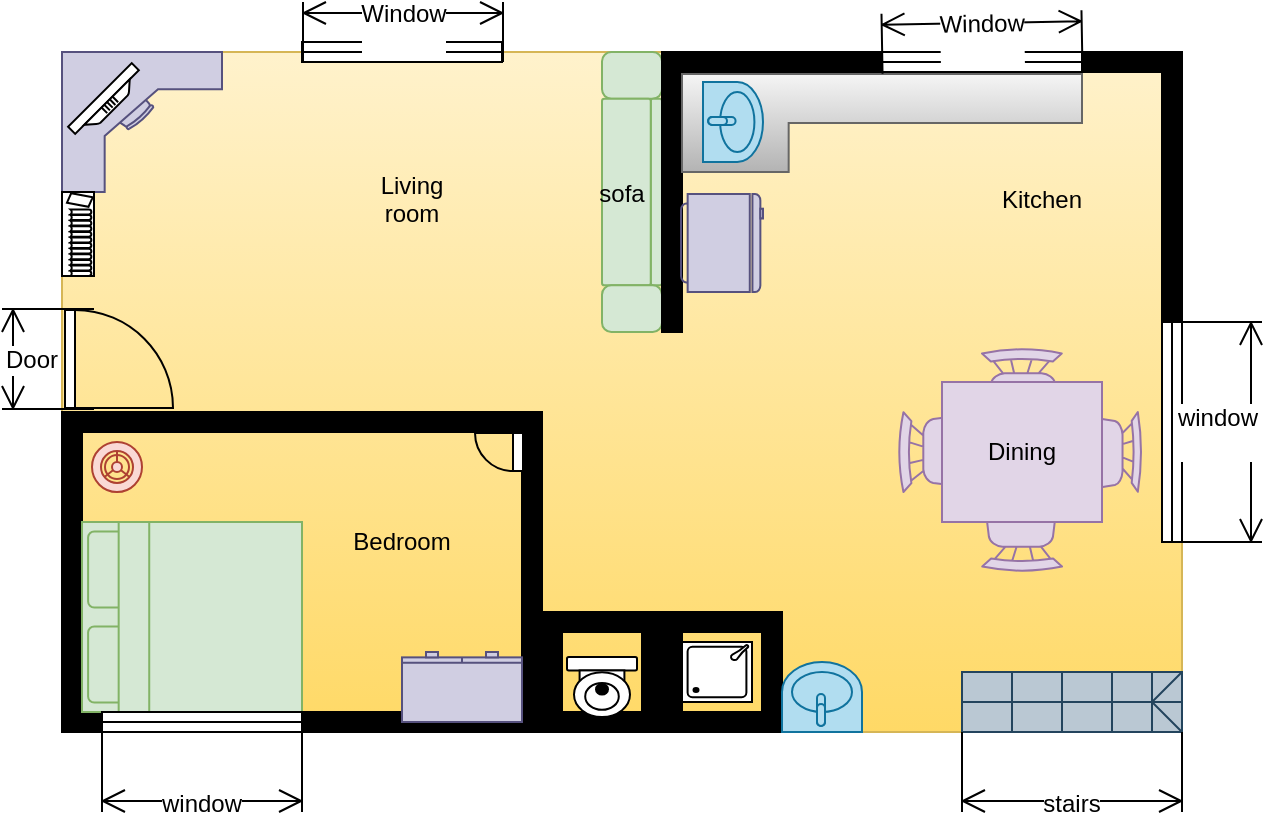 <mxfile version="10.5.9" type="github"><diagram id="EuDX_76jQ3_SUqjETyCA" name="Page-1"><mxGraphModel dx="914" dy="535" grid="1" gridSize="10" guides="1" tooltips="0" connect="1" arrows="1" fold="1" page="1" pageScale="1" pageWidth="850" pageHeight="1100" math="0" shadow="0"><root><mxCell id="0"/><mxCell id="1" parent="0"/><mxCell id="qUUHmf_rdUBbzZw7Ztoj-8" value="" style="rounded=0;whiteSpace=wrap;html=1;gradientColor=#ffd966;fillColor=#fff2cc;strokeColor=#d6b656;" parent="1" vertex="1"><mxGeometry x="120" y="350" width="560" height="340" as="geometry"/></mxCell><mxCell id="qUUHmf_rdUBbzZw7Ztoj-10" value="" style="verticalLabelPosition=bottom;html=1;verticalAlign=top;align=center;shape=mxgraph.floorplan.room;fillColor=#000000;" parent="1" vertex="1"><mxGeometry x="120" y="530" width="240" height="160" as="geometry"/></mxCell><object label="" placeholders="1" Door="door no 1" id="qUUHmf_rdUBbzZw7Ztoj-16"><mxCell style="verticalLabelPosition=bottom;html=1;verticalAlign=top;align=center;shape=mxgraph.floorplan.doorLeft;aspect=fixed;fillColor=#FFFFFF;direction=north;" parent="1" vertex="1"><mxGeometry x="121.5" y="479" width="52" height="49" as="geometry"/></mxCell></object><object label="" sofa="" id="qUUHmf_rdUBbzZw7Ztoj-22"><mxCell style="verticalLabelPosition=bottom;html=1;verticalAlign=top;align=center;shape=mxgraph.floorplan.sofa;fillColor=#d5e8d4;direction=south;strokeColor=#82b366;" parent="1" vertex="1"><mxGeometry x="390" y="350" width="30" height="140" as="geometry"/></mxCell></object><mxCell id="qUUHmf_rdUBbzZw7Ztoj-23" value="" style="verticalLabelPosition=bottom;html=1;verticalAlign=top;align=center;shape=mxgraph.floorplan.wallU;fillColor=#000000;" parent="1" vertex="1"><mxGeometry x="420" y="350" width="260" height="140" as="geometry"/></mxCell><mxCell id="qUUHmf_rdUBbzZw7Ztoj-29" value="" style="verticalLabelPosition=bottom;html=1;verticalAlign=top;align=center;shape=mxgraph.floorplan.room;fillColor=#000000;" parent="1" vertex="1"><mxGeometry x="360" y="630" width="60" height="60" as="geometry"/></mxCell><mxCell id="qUUHmf_rdUBbzZw7Ztoj-30" value="" style="verticalLabelPosition=bottom;html=1;verticalAlign=top;align=center;shape=mxgraph.floorplan.room;fillColor=#000000;" parent="1" vertex="1"><mxGeometry x="420" y="630" width="60" height="60" as="geometry"/></mxCell><mxCell id="qUUHmf_rdUBbzZw7Ztoj-31" value="" style="verticalLabelPosition=bottom;html=1;verticalAlign=top;align=center;shape=mxgraph.floorplan.sink_1;fillColor=#b1ddf0;strokeColor=#10739e;direction=west;" parent="1" vertex="1"><mxGeometry x="480" y="655" width="40" height="35" as="geometry"/></mxCell><mxCell id="qUUHmf_rdUBbzZw7Ztoj-32" value="" style="verticalLabelPosition=bottom;html=1;verticalAlign=top;align=center;shape=mxgraph.floorplan.toilet;fillColor=#FFFFFF;" parent="1" vertex="1"><mxGeometry x="372.5" y="652.5" width="35" height="30" as="geometry"/></mxCell><mxCell id="qUUHmf_rdUBbzZw7Ztoj-35" value="" style="verticalLabelPosition=bottom;html=1;verticalAlign=top;align=center;shape=mxgraph.floorplan.desk_corner;fillColor=#d0cee2;strokeColor=#56517e;" parent="1" vertex="1"><mxGeometry x="120" y="350" width="80" height="70" as="geometry"/></mxCell><mxCell id="qUUHmf_rdUBbzZw7Ztoj-37" value="" style="verticalLabelPosition=bottom;html=1;verticalAlign=top;align=center;shape=mxgraph.floorplan.dresser;direction=west;fillColor=#d0cee2;strokeColor=#56517e;" parent="1" vertex="1"><mxGeometry x="290" y="650" width="60" height="35" as="geometry"/></mxCell><mxCell id="qUUHmf_rdUBbzZw7Ztoj-44" value="" style="verticalLabelPosition=bottom;html=1;verticalAlign=top;align=center;shape=mxgraph.floorplan.chair;shadow=0;fillColor=#e1d5e7;strokeColor=#9673a6;" parent="1" vertex="1"><mxGeometry x="580" y="498" width="40" height="52" as="geometry"/></mxCell><mxCell id="qUUHmf_rdUBbzZw7Ztoj-45" value="" style="verticalLabelPosition=bottom;html=1;verticalAlign=top;align=center;shape=mxgraph.floorplan.chair;shadow=0;direction=west;fillColor=#e1d5e7;strokeColor=#9673a6;" parent="1" vertex="1"><mxGeometry x="580" y="558" width="40" height="52" as="geometry"/></mxCell><mxCell id="qUUHmf_rdUBbzZw7Ztoj-46" value="" style="verticalLabelPosition=bottom;html=1;verticalAlign=top;align=center;shape=mxgraph.floorplan.chair;shadow=0;direction=north;fillColor=#e1d5e7;strokeColor=#9673a6;" parent="1" vertex="1"><mxGeometry x="538" y="530" width="52" height="40" as="geometry"/></mxCell><mxCell id="qUUHmf_rdUBbzZw7Ztoj-47" value="" style="verticalLabelPosition=bottom;html=1;verticalAlign=top;align=center;shape=mxgraph.floorplan.chair;shadow=0;direction=south;fillColor=#e1d5e7;strokeColor=#9673a6;" parent="1" vertex="1"><mxGeometry x="620" y="530" width="40" height="40" as="geometry"/></mxCell><mxCell id="qUUHmf_rdUBbzZw7Ztoj-48" value="" style="shape=rect;shadow=0;fillColor=#e1d5e7;strokeColor=#9673a6;" parent="1" vertex="1"><mxGeometry x="560" y="515" width="80" height="70" as="geometry"/></mxCell><mxCell id="qUUHmf_rdUBbzZw7Ztoj-49" value="" style="verticalLabelPosition=bottom;html=1;verticalAlign=top;align=center;shape=mxgraph.floorplan.bed_double;fillColor=#d5e8d4;direction=north;strokeColor=#82b366;" parent="1" vertex="1"><mxGeometry x="130" y="585" width="110" height="95" as="geometry"/></mxCell><mxCell id="qUUHmf_rdUBbzZw7Ztoj-50" value="" style="verticalLabelPosition=bottom;html=1;verticalAlign=top;align=center;shape=mxgraph.floorplan.refrigerator;fillColor=#d0cee2;direction=north;strokeColor=#56517e;" parent="1" vertex="1"><mxGeometry x="429.5" y="421" width="41" height="49" as="geometry"/></mxCell><mxCell id="qUUHmf_rdUBbzZw7Ztoj-51" value="" style="verticalLabelPosition=bottom;html=1;verticalAlign=top;align=center;shape=mxgraph.floorplan.floor_lamp;fillColor=#fad9d5;strokeColor=#ae4132;" parent="1" vertex="1"><mxGeometry x="135" y="545" width="25" height="25" as="geometry"/></mxCell><mxCell id="qUUHmf_rdUBbzZw7Ztoj-52" value="" style="verticalLabelPosition=bottom;html=1;verticalAlign=top;align=center;shape=mxgraph.floorplan.flat_tv;fillColor=#FFFFFF;direction=west;rotation=-45;" parent="1" vertex="1"><mxGeometry x="120" y="370" width="45" height="10" as="geometry"/></mxCell><mxCell id="qUUHmf_rdUBbzZw7Ztoj-56" value="" style="verticalLabelPosition=bottom;html=1;verticalAlign=top;align=center;shape=mxgraph.floorplan.window;fillColor=#ffffff;" parent="1" vertex="1"><mxGeometry x="240" y="345" width="100" height="10" as="geometry"/></mxCell><mxCell id="qUUHmf_rdUBbzZw7Ztoj-58" value="" style="verticalLabelPosition=bottom;html=1;verticalAlign=top;align=center;shape=mxgraph.floorplan.window;fillColor=#ffffff;" parent="1" vertex="1"><mxGeometry x="140" y="680" width="100" height="10" as="geometry"/></mxCell><mxCell id="qUUHmf_rdUBbzZw7Ztoj-59" value="" style="verticalLabelPosition=bottom;html=1;verticalAlign=top;align=center;shape=mxgraph.floorplan.window;fillColor=#ffffff;" parent="1" vertex="1"><mxGeometry x="530" y="350" width="100" height="10" as="geometry"/></mxCell><mxCell id="qUUHmf_rdUBbzZw7Ztoj-60" value="" style="verticalLabelPosition=bottom;html=1;verticalAlign=top;align=center;shape=mxgraph.floorplan.stairsRest;fillColor=#bac8d3;strokeColor=#23445d;" parent="1" vertex="1"><mxGeometry x="570" y="660" width="110" height="30" as="geometry"/></mxCell><mxCell id="qUUHmf_rdUBbzZw7Ztoj-61" value="" style="verticalLabelPosition=bottom;html=1;verticalAlign=top;align=center;shape=mxgraph.floorplan.bookcase;direction=north;" parent="1" vertex="1"><mxGeometry x="120" y="420" width="16" height="42" as="geometry"/></mxCell><mxCell id="qUUHmf_rdUBbzZw7Ztoj-63" value="" style="verticalLabelPosition=bottom;html=1;verticalAlign=top;align=center;shape=mxgraph.floorplan.desk_corner_2;fillColor=#f5f5f5;gradientColor=#b3b3b3;strokeColor=#666666;" parent="1" vertex="1"><mxGeometry x="430" y="361" width="200" height="49" as="geometry"/></mxCell><mxCell id="qUUHmf_rdUBbzZw7Ztoj-64" value="" style="verticalLabelPosition=bottom;html=1;verticalAlign=top;align=center;shape=mxgraph.floorplan.sink_1;fillColor=#b1ddf0;direction=north;strokeColor=#10739e;" parent="1" vertex="1"><mxGeometry x="440.5" y="365" width="30" height="40" as="geometry"/></mxCell><mxCell id="qUUHmf_rdUBbzZw7Ztoj-66" value="Bedroom" style="text;html=1;strokeColor=none;fillColor=none;align=center;verticalAlign=middle;whiteSpace=wrap;rounded=0;" parent="1" vertex="1"><mxGeometry x="270" y="585" width="40" height="20" as="geometry"/></mxCell><mxCell id="qUUHmf_rdUBbzZw7Ztoj-67" value="Living room&lt;br&gt;&lt;br&gt;" style="text;html=1;strokeColor=none;fillColor=none;align=center;verticalAlign=middle;whiteSpace=wrap;rounded=0;" parent="1" vertex="1"><mxGeometry x="275" y="421" width="40" height="20" as="geometry"/></mxCell><mxCell id="qUUHmf_rdUBbzZw7Ztoj-68" value="Kitchen&lt;br&gt;&lt;br&gt;" style="text;html=1;strokeColor=none;fillColor=none;align=center;verticalAlign=middle;whiteSpace=wrap;rounded=0;" parent="1" vertex="1"><mxGeometry x="590" y="421" width="40" height="20" as="geometry"/></mxCell><mxCell id="qUUHmf_rdUBbzZw7Ztoj-72" value="Dining" style="text;html=1;strokeColor=none;fillColor=none;align=center;verticalAlign=middle;whiteSpace=wrap;rounded=0;" parent="1" vertex="1"><mxGeometry x="580" y="540" width="40" height="20" as="geometry"/></mxCell><mxCell id="qUUHmf_rdUBbzZw7Ztoj-73" value="" style="verticalLabelPosition=bottom;html=1;verticalAlign=top;align=center;shape=mxgraph.floorplan.window;fillColor=#ffffff;direction=south;" parent="1" vertex="1"><mxGeometry x="670" y="485" width="10" height="110" as="geometry"/></mxCell><mxCell id="qUUHmf_rdUBbzZw7Ztoj-74" value="" style="verticalLabelPosition=bottom;html=1;verticalAlign=top;align=center;shape=mxgraph.floorplan.shower;fillColor=#FFFFFF;" parent="1" vertex="1"><mxGeometry x="430" y="645" width="35" height="30" as="geometry"/></mxCell><mxCell id="SdEOXpZd8hUNsk_DtL-Y-1" value="" style="verticalLabelPosition=bottom;html=1;verticalAlign=top;align=center;shape=mxgraph.floorplan.doorLeft;aspect=fixed;fillColor=#FFFFFF;direction=south;" parent="1" vertex="1"><mxGeometry x="330.5" y="540.5" width="20" height="19" as="geometry"/></mxCell><mxCell id="SdEOXpZd8hUNsk_DtL-Y-2" value="Door" style="shape=dimension;direction=south;whiteSpace=wrap;html=1;align=left;points=[];verticalAlign=middle;labelBackgroundColor=#ffffff;fillColor=#FFFFFF;" parent="1" vertex="1"><mxGeometry x="90" y="478.5" width="46" height="50" as="geometry"/></mxCell><mxCell id="uXey5_bx7kA_lwZD4TW4-2" value="Window&lt;br&gt;&lt;br&gt;" style="shape=dimension;direction=west;whiteSpace=wrap;html=1;align=center;points=[];verticalAlign=top;spacingTop=-8;labelBackgroundColor=#ffffff;fillColor=#FFFFFF;" parent="1" vertex="1"><mxGeometry x="240.5" y="325" width="100" height="30" as="geometry"/></mxCell><mxCell id="uXey5_bx7kA_lwZD4TW4-4" value="Window&lt;br&gt;&lt;br&gt;" style="shape=dimension;direction=west;whiteSpace=wrap;html=1;align=center;points=[];verticalAlign=top;spacingTop=-8;labelBackgroundColor=#ffffff;fillColor=#FFFFFF;rotation=-1;" parent="1" vertex="1"><mxGeometry x="530" y="330" width="100" height="30" as="geometry"/></mxCell><mxCell id="uXey5_bx7kA_lwZD4TW4-6" value="window&lt;br&gt;&lt;br&gt;" style="shape=dimension;direction=north;whiteSpace=wrap;html=1;align=right;points=[];verticalAlign=middle;labelBackgroundColor=#ffffff;fillColor=#FFFFFF;" parent="1" vertex="1"><mxGeometry x="680" y="485" width="40" height="110" as="geometry"/></mxCell><mxCell id="uXey5_bx7kA_lwZD4TW4-7" value="stairs" style="shape=dimension;whiteSpace=wrap;html=1;align=center;points=[];verticalAlign=bottom;spacingBottom=-5;labelBackgroundColor=#ffffff;fillColor=#FFFFFF;" parent="1" vertex="1"><mxGeometry x="570" y="690" width="110" height="40" as="geometry"/></mxCell><mxCell id="uXey5_bx7kA_lwZD4TW4-9" value="window" style="shape=dimension;whiteSpace=wrap;html=1;align=center;points=[];verticalAlign=bottom;spacingBottom=-5;labelBackgroundColor=#ffffff;fillColor=#FFFFFF;" parent="1" vertex="1"><mxGeometry x="140" y="690" width="100" height="40" as="geometry"/></mxCell><mxCell id="uXey5_bx7kA_lwZD4TW4-11" value="sofa" style="text;html=1;strokeColor=none;fillColor=none;align=center;verticalAlign=middle;whiteSpace=wrap;rounded=0;direction=north;" parent="1" vertex="1"><mxGeometry x="390" y="401" width="20" height="40" as="geometry"/></mxCell></root></mxGraphModel></diagram></mxfile>